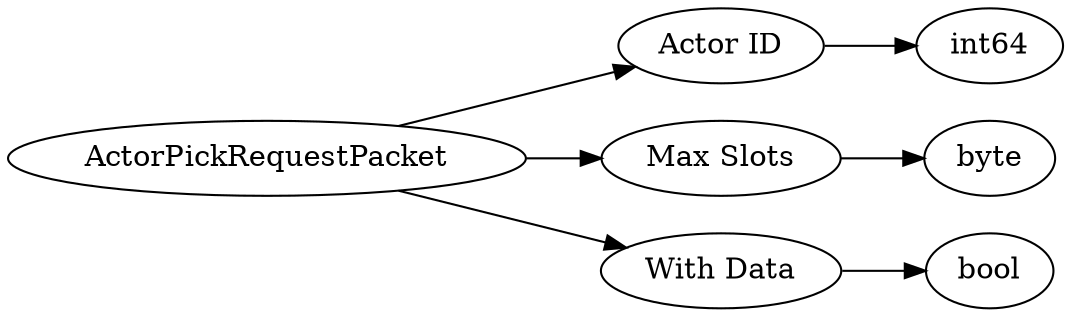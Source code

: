 digraph "ActorPickRequestPacket" {
rankdir = LR
0
0 -> 1
1 -> 2
0 -> 3
3 -> 4
0 -> 5
5 -> 6

0 [label="ActorPickRequestPacket",comment="name: \"ActorPickRequestPacket\", typeName: \"\", id: 0, branchId: 35, recurseId: -1, attributes: 0, notes: \"\""];
1 [label="Actor ID",comment="name: \"Actor ID\", typeName: \"\", id: 1, branchId: 0, recurseId: -1, attributes: 0, notes: \"Target Actor ID\""];
2 [label="int64",comment="name: \"int64\", typeName: \"\", id: 2, branchId: 0, recurseId: -1, attributes: 512, notes: \"\""];
3 [label="Max Slots",comment="name: \"Max Slots\", typeName: \"\", id: 3, branchId: 0, recurseId: -1, attributes: 0, notes: \"number of empty hotbar slots (to decide whether to overwrite a slot or add it to an empty one)\""];
4 [label="byte",comment="name: \"byte\", typeName: \"\", id: 4, branchId: 0, recurseId: -1, attributes: 512, notes: \"\""];
5 [label="With Data",comment="name: \"With Data\", typeName: \"\", id: 5, branchId: 0, recurseId: -1, attributes: 0, notes: \"whether we want to store the NBT data along with the item\""];
6 [label="bool",comment="name: \"bool\", typeName: \"\", id: 6, branchId: 0, recurseId: -1, attributes: 512, notes: \"\""];
{ rank = max;2;4;6}

}
